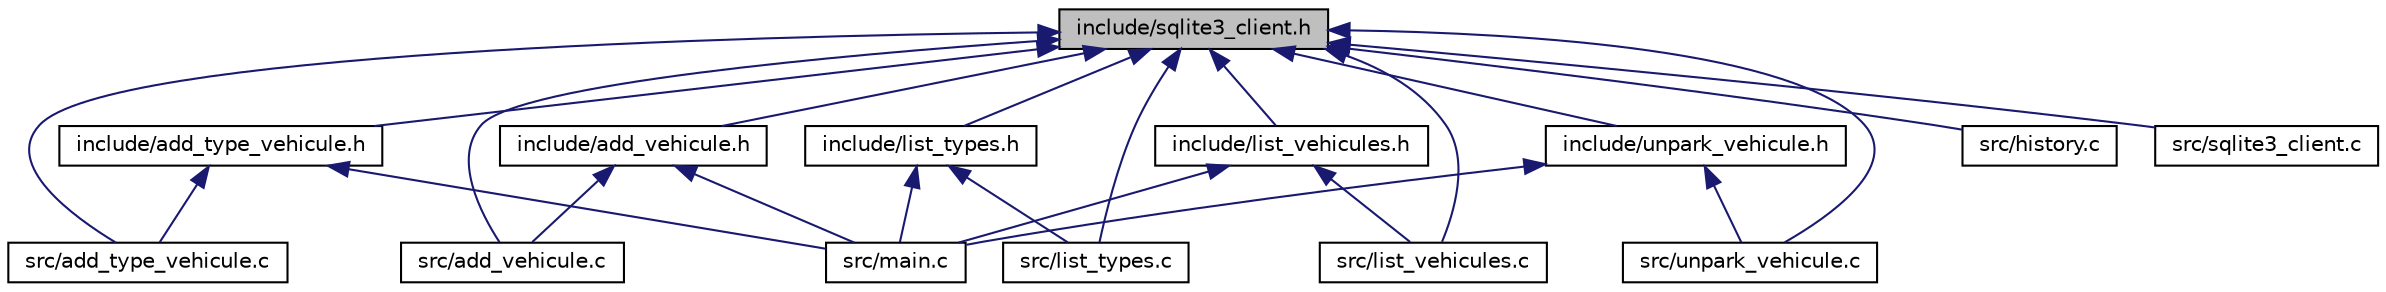 digraph "include/sqlite3_client.h"
{
 // LATEX_PDF_SIZE
  edge [fontname="Helvetica",fontsize="10",labelfontname="Helvetica",labelfontsize="10"];
  node [fontname="Helvetica",fontsize="10",shape=record];
  Node1 [label="include/sqlite3_client.h",height=0.2,width=0.4,color="black", fillcolor="grey75", style="filled", fontcolor="black",tooltip="Test de connection et fonctions utiles."];
  Node1 -> Node2 [dir="back",color="midnightblue",fontsize="10",style="solid",fontname="Helvetica"];
  Node2 [label="include/add_type_vehicule.h",height=0.2,width=0.4,color="black", fillcolor="white", style="filled",URL="$add__type__vehicule_8h.html",tooltip="Prototypes des fonctions d'enregistrements."];
  Node2 -> Node3 [dir="back",color="midnightblue",fontsize="10",style="solid",fontname="Helvetica"];
  Node3 [label="src/add_type_vehicule.c",height=0.2,width=0.4,color="black", fillcolor="white", style="filled",URL="$add__type__vehicule_8c.html",tooltip=" "];
  Node2 -> Node4 [dir="back",color="midnightblue",fontsize="10",style="solid",fontname="Helvetica"];
  Node4 [label="src/main.c",height=0.2,width=0.4,color="black", fillcolor="white", style="filled",URL="$main_8c.html",tooltip="Le point d'entrée de l'application."];
  Node1 -> Node5 [dir="back",color="midnightblue",fontsize="10",style="solid",fontname="Helvetica"];
  Node5 [label="include/add_vehicule.h",height=0.2,width=0.4,color="black", fillcolor="white", style="filled",URL="$add__vehicule_8h.html",tooltip="Prototypes des fonctions d'enregistrements."];
  Node5 -> Node6 [dir="back",color="midnightblue",fontsize="10",style="solid",fontname="Helvetica"];
  Node6 [label="src/add_vehicule.c",height=0.2,width=0.4,color="black", fillcolor="white", style="filled",URL="$add__vehicule_8c.html",tooltip=" "];
  Node5 -> Node4 [dir="back",color="midnightblue",fontsize="10",style="solid",fontname="Helvetica"];
  Node1 -> Node7 [dir="back",color="midnightblue",fontsize="10",style="solid",fontname="Helvetica"];
  Node7 [label="include/list_types.h",height=0.2,width=0.4,color="black", fillcolor="white", style="filled",URL="$list__types_8h.html",tooltip="Prototypes des fonctions d'affichage des vehicules."];
  Node7 -> Node8 [dir="back",color="midnightblue",fontsize="10",style="solid",fontname="Helvetica"];
  Node8 [label="src/list_types.c",height=0.2,width=0.4,color="black", fillcolor="white", style="filled",URL="$list__types_8c.html",tooltip=" "];
  Node7 -> Node4 [dir="back",color="midnightblue",fontsize="10",style="solid",fontname="Helvetica"];
  Node1 -> Node9 [dir="back",color="midnightblue",fontsize="10",style="solid",fontname="Helvetica"];
  Node9 [label="include/list_vehicules.h",height=0.2,width=0.4,color="black", fillcolor="white", style="filled",URL="$list__vehicules_8h.html",tooltip="Prototypes des fonctions qui affichent la liste des vehicules."];
  Node9 -> Node10 [dir="back",color="midnightblue",fontsize="10",style="solid",fontname="Helvetica"];
  Node10 [label="src/list_vehicules.c",height=0.2,width=0.4,color="black", fillcolor="white", style="filled",URL="$list__vehicules_8c.html",tooltip=" "];
  Node9 -> Node4 [dir="back",color="midnightblue",fontsize="10",style="solid",fontname="Helvetica"];
  Node1 -> Node11 [dir="back",color="midnightblue",fontsize="10",style="solid",fontname="Helvetica"];
  Node11 [label="include/unpark_vehicule.h",height=0.2,width=0.4,color="black", fillcolor="white", style="filled",URL="$unpark__vehicule_8h.html",tooltip="Prototypes des fonctions de sortie de vehicule."];
  Node11 -> Node4 [dir="back",color="midnightblue",fontsize="10",style="solid",fontname="Helvetica"];
  Node11 -> Node12 [dir="back",color="midnightblue",fontsize="10",style="solid",fontname="Helvetica"];
  Node12 [label="src/unpark_vehicule.c",height=0.2,width=0.4,color="black", fillcolor="white", style="filled",URL="$unpark__vehicule_8c.html",tooltip=" "];
  Node1 -> Node3 [dir="back",color="midnightblue",fontsize="10",style="solid",fontname="Helvetica"];
  Node1 -> Node6 [dir="back",color="midnightblue",fontsize="10",style="solid",fontname="Helvetica"];
  Node1 -> Node13 [dir="back",color="midnightblue",fontsize="10",style="solid",fontname="Helvetica"];
  Node13 [label="src/history.c",height=0.2,width=0.4,color="black", fillcolor="white", style="filled",URL="$history_8c.html",tooltip=" "];
  Node1 -> Node8 [dir="back",color="midnightblue",fontsize="10",style="solid",fontname="Helvetica"];
  Node1 -> Node10 [dir="back",color="midnightblue",fontsize="10",style="solid",fontname="Helvetica"];
  Node1 -> Node14 [dir="back",color="midnightblue",fontsize="10",style="solid",fontname="Helvetica"];
  Node14 [label="src/sqlite3_client.c",height=0.2,width=0.4,color="black", fillcolor="white", style="filled",URL="$sqlite3__client_8c.html",tooltip=" "];
  Node1 -> Node12 [dir="back",color="midnightblue",fontsize="10",style="solid",fontname="Helvetica"];
}
